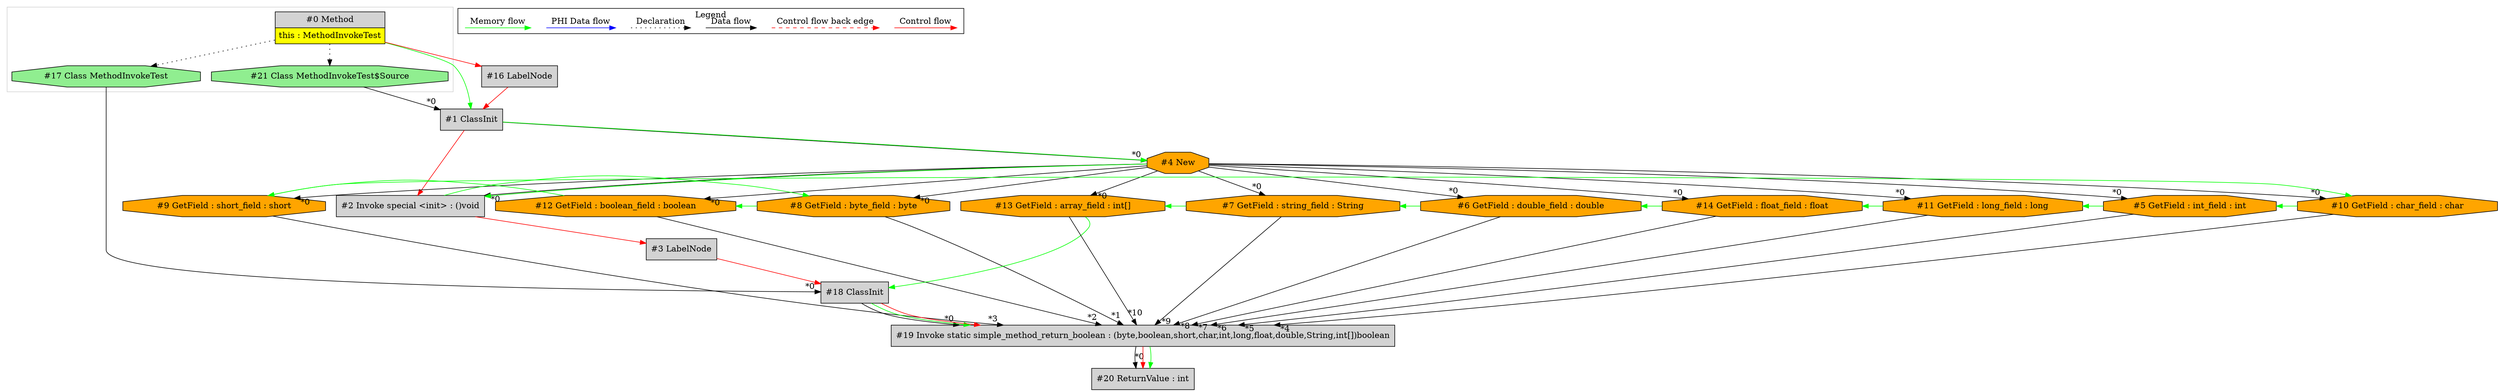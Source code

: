 digraph {
 node0[margin="0", label=<<table border="0" cellborder="1" cellspacing="0" cellpadding="5"><tr><td colspan="1">#0 Method</td></tr><tr><td port="prj15" bgcolor="yellow">this : MethodInvokeTest</td></tr></table>>,shape=none, fillcolor=lightgrey, style=filled];
 node21[label="#21 Class MethodInvokeTest$Source",shape=octagon, fillcolor=lightgreen, style=filled];
 node0 -> node21[style=dotted];
 node1[label="#1 ClassInit",shape=box, fillcolor=lightgrey, style=filled];
 node21 -> node1[headlabel="*0", labeldistance=2];
 node16 -> node1[labeldistance=2, color=red, fontcolor=red];
 node0 -> node1[labeldistance=2, color=green, constraint=false];
 node16[label="#16 LabelNode",shape=box, fillcolor=lightgrey, style=filled];
 node0 -> node16[labeldistance=2, color=red, fontcolor=red];
 node4[label="#4 New",shape=octagon, fillcolor=orange, style=filled];
 node1 -> node4[headlabel="*0", labeldistance=2];
 node1 -> node4[labeldistance=2, color=green, constraint=false];
 node14[label="#14 GetField : float_field : float",shape=octagon, fillcolor=orange, style=filled];
 node4 -> node14[headlabel="*0", labeldistance=2];
 node11 -> node14[labeldistance=2, color=green, constraint=false];
 node11[label="#11 GetField : long_field : long",shape=octagon, fillcolor=orange, style=filled];
 node4 -> node11[headlabel="*0", labeldistance=2];
 node5 -> node11[labeldistance=2, color=green, constraint=false];
 node5[label="#5 GetField : int_field : int",shape=octagon, fillcolor=orange, style=filled];
 node4 -> node5[headlabel="*0", labeldistance=2];
 node10 -> node5[labeldistance=2, color=green, constraint=false];
 node10[label="#10 GetField : char_field : char",shape=octagon, fillcolor=orange, style=filled];
 node4 -> node10[headlabel="*0", labeldistance=2];
 node9 -> node10[labeldistance=2, color=green, constraint=false];
 node9[label="#9 GetField : short_field : short",shape=octagon, fillcolor=orange, style=filled];
 node4 -> node9[headlabel="*0", labeldistance=2];
 node12 -> node9[labeldistance=2, color=green, constraint=false];
 node12[label="#12 GetField : boolean_field : boolean",shape=octagon, fillcolor=orange, style=filled];
 node4 -> node12[headlabel="*0", labeldistance=2];
 node8 -> node12[labeldistance=2, color=green, constraint=false];
 node8[label="#8 GetField : byte_field : byte",shape=octagon, fillcolor=orange, style=filled];
 node4 -> node8[headlabel="*0", labeldistance=2];
 node2 -> node8[labeldistance=2, color=green, constraint=false];
 node2[label="#2 Invoke special <init> : ()void",shape=box, fillcolor=lightgrey, style=filled];
 node4 -> node2[headlabel="*0", labeldistance=2];
 node1 -> node2[labeldistance=2, color=red, fontcolor=red];
 node4 -> node2[labeldistance=2, color=green, constraint=false];
 node3[label="#3 LabelNode",shape=box, fillcolor=lightgrey, style=filled];
 node2 -> node3[labeldistance=2, color=red, fontcolor=red];
 node18[label="#18 ClassInit",shape=box, fillcolor=lightgrey, style=filled];
 node17 -> node18[headlabel="*0", labeldistance=2];
 node13 -> node18[labeldistance=2, color=green, constraint=false];
 node3 -> node18[labeldistance=2, color=red, fontcolor=red];
 node13[label="#13 GetField : array_field : int[]",shape=octagon, fillcolor=orange, style=filled];
 node4 -> node13[headlabel="*0", labeldistance=2];
 node7 -> node13[labeldistance=2, color=green, constraint=false];
 node7[label="#7 GetField : string_field : String",shape=octagon, fillcolor=orange, style=filled];
 node4 -> node7[headlabel="*0", labeldistance=2];
 node6 -> node7[labeldistance=2, color=green, constraint=false];
 node6[label="#6 GetField : double_field : double",shape=octagon, fillcolor=orange, style=filled];
 node4 -> node6[headlabel="*0", labeldistance=2];
 node14 -> node6[labeldistance=2, color=green, constraint=false];
 node19[label="#19 Invoke static simple_method_return_boolean : (byte,boolean,short,char,int,long,float,double,String,int[])boolean",shape=box, fillcolor=lightgrey, style=filled];
 node18 -> node19[headlabel="*0", labeldistance=2];
 node8 -> node19[headlabel="*1", labeldistance=2];
 node12 -> node19[headlabel="*2", labeldistance=2];
 node9 -> node19[headlabel="*3", labeldistance=2];
 node10 -> node19[headlabel="*4", labeldistance=2];
 node5 -> node19[headlabel="*5", labeldistance=2];
 node11 -> node19[headlabel="*6", labeldistance=2];
 node14 -> node19[headlabel="*7", labeldistance=2];
 node6 -> node19[headlabel="*8", labeldistance=2];
 node7 -> node19[headlabel="*9", labeldistance=2];
 node13 -> node19[headlabel="*10", labeldistance=2];
 node18 -> node19[labeldistance=2, color=green, constraint=false];
 node18 -> node19[labeldistance=2, color=red, fontcolor=red];
 node20[label="#20 ReturnValue : int",shape=box, fillcolor=lightgrey, style=filled];
 node19 -> node20[headlabel="*0", labeldistance=2];
 node19 -> node20[labeldistance=2, color=red, fontcolor=red];
 node19 -> node20[labeldistance=2, color=green, constraint=false];
 node17[label="#17 Class MethodInvokeTest",shape=octagon, fillcolor=lightgreen, style=filled];
 node0 -> node17[style=dotted];
 subgraph cluster_0 {
  color=lightgray;
  node0;
  node17;
  node21;
 }
 subgraph cluster_000 {
  label = "Legend";
  node [shape=point]
  {
   rank=same;
   c0 [style = invis];
   c1 [style = invis];
   c2 [style = invis];
   c3 [style = invis];
   d0 [style = invis];
   d1 [style = invis];
   d2 [style = invis];
   d3 [style = invis];
   d4 [style = invis];
   d5 [style = invis];
   d6 [style = invis];
   d7 [style = invis];
  }
  c0 -> c1 [label="Control flow", style=solid, color=red]
  c2 -> c3 [label="Control flow back edge", style=dashed, color=red]
  d0 -> d1 [label="Data flow"]
  d2 -> d3 [label="Declaration", style=dotted]
  d4 -> d5 [label="PHI Data flow", color=blue]
  d6 -> d7 [label="Memory flow", color=green]
 }

}
